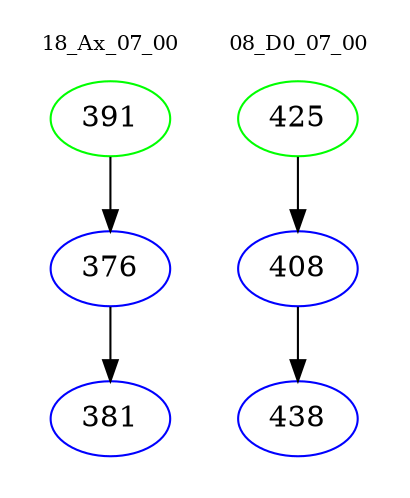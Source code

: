 digraph{
subgraph cluster_0 {
color = white
label = "18_Ax_07_00";
fontsize=10;
T0_391 [label="391", color="green"]
T0_391 -> T0_376 [color="black"]
T0_376 [label="376", color="blue"]
T0_376 -> T0_381 [color="black"]
T0_381 [label="381", color="blue"]
}
subgraph cluster_1 {
color = white
label = "08_D0_07_00";
fontsize=10;
T1_425 [label="425", color="green"]
T1_425 -> T1_408 [color="black"]
T1_408 [label="408", color="blue"]
T1_408 -> T1_438 [color="black"]
T1_438 [label="438", color="blue"]
}
}
